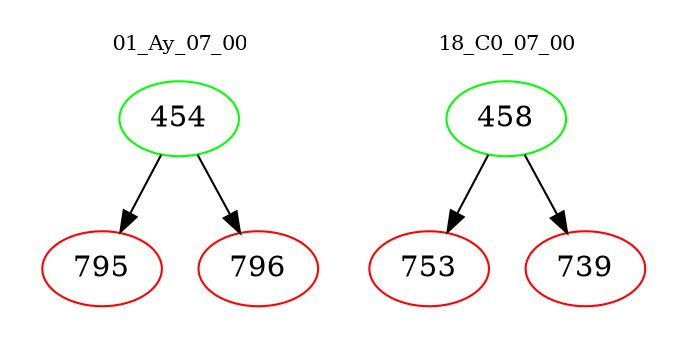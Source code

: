 digraph{
subgraph cluster_0 {
color = white
label = "01_Ay_07_00";
fontsize=10;
T0_454 [label="454", color="green"]
T0_454 -> T0_795 [color="black"]
T0_795 [label="795", color="red"]
T0_454 -> T0_796 [color="black"]
T0_796 [label="796", color="red"]
}
subgraph cluster_1 {
color = white
label = "18_C0_07_00";
fontsize=10;
T1_458 [label="458", color="green"]
T1_458 -> T1_753 [color="black"]
T1_753 [label="753", color="red"]
T1_458 -> T1_739 [color="black"]
T1_739 [label="739", color="red"]
}
}
